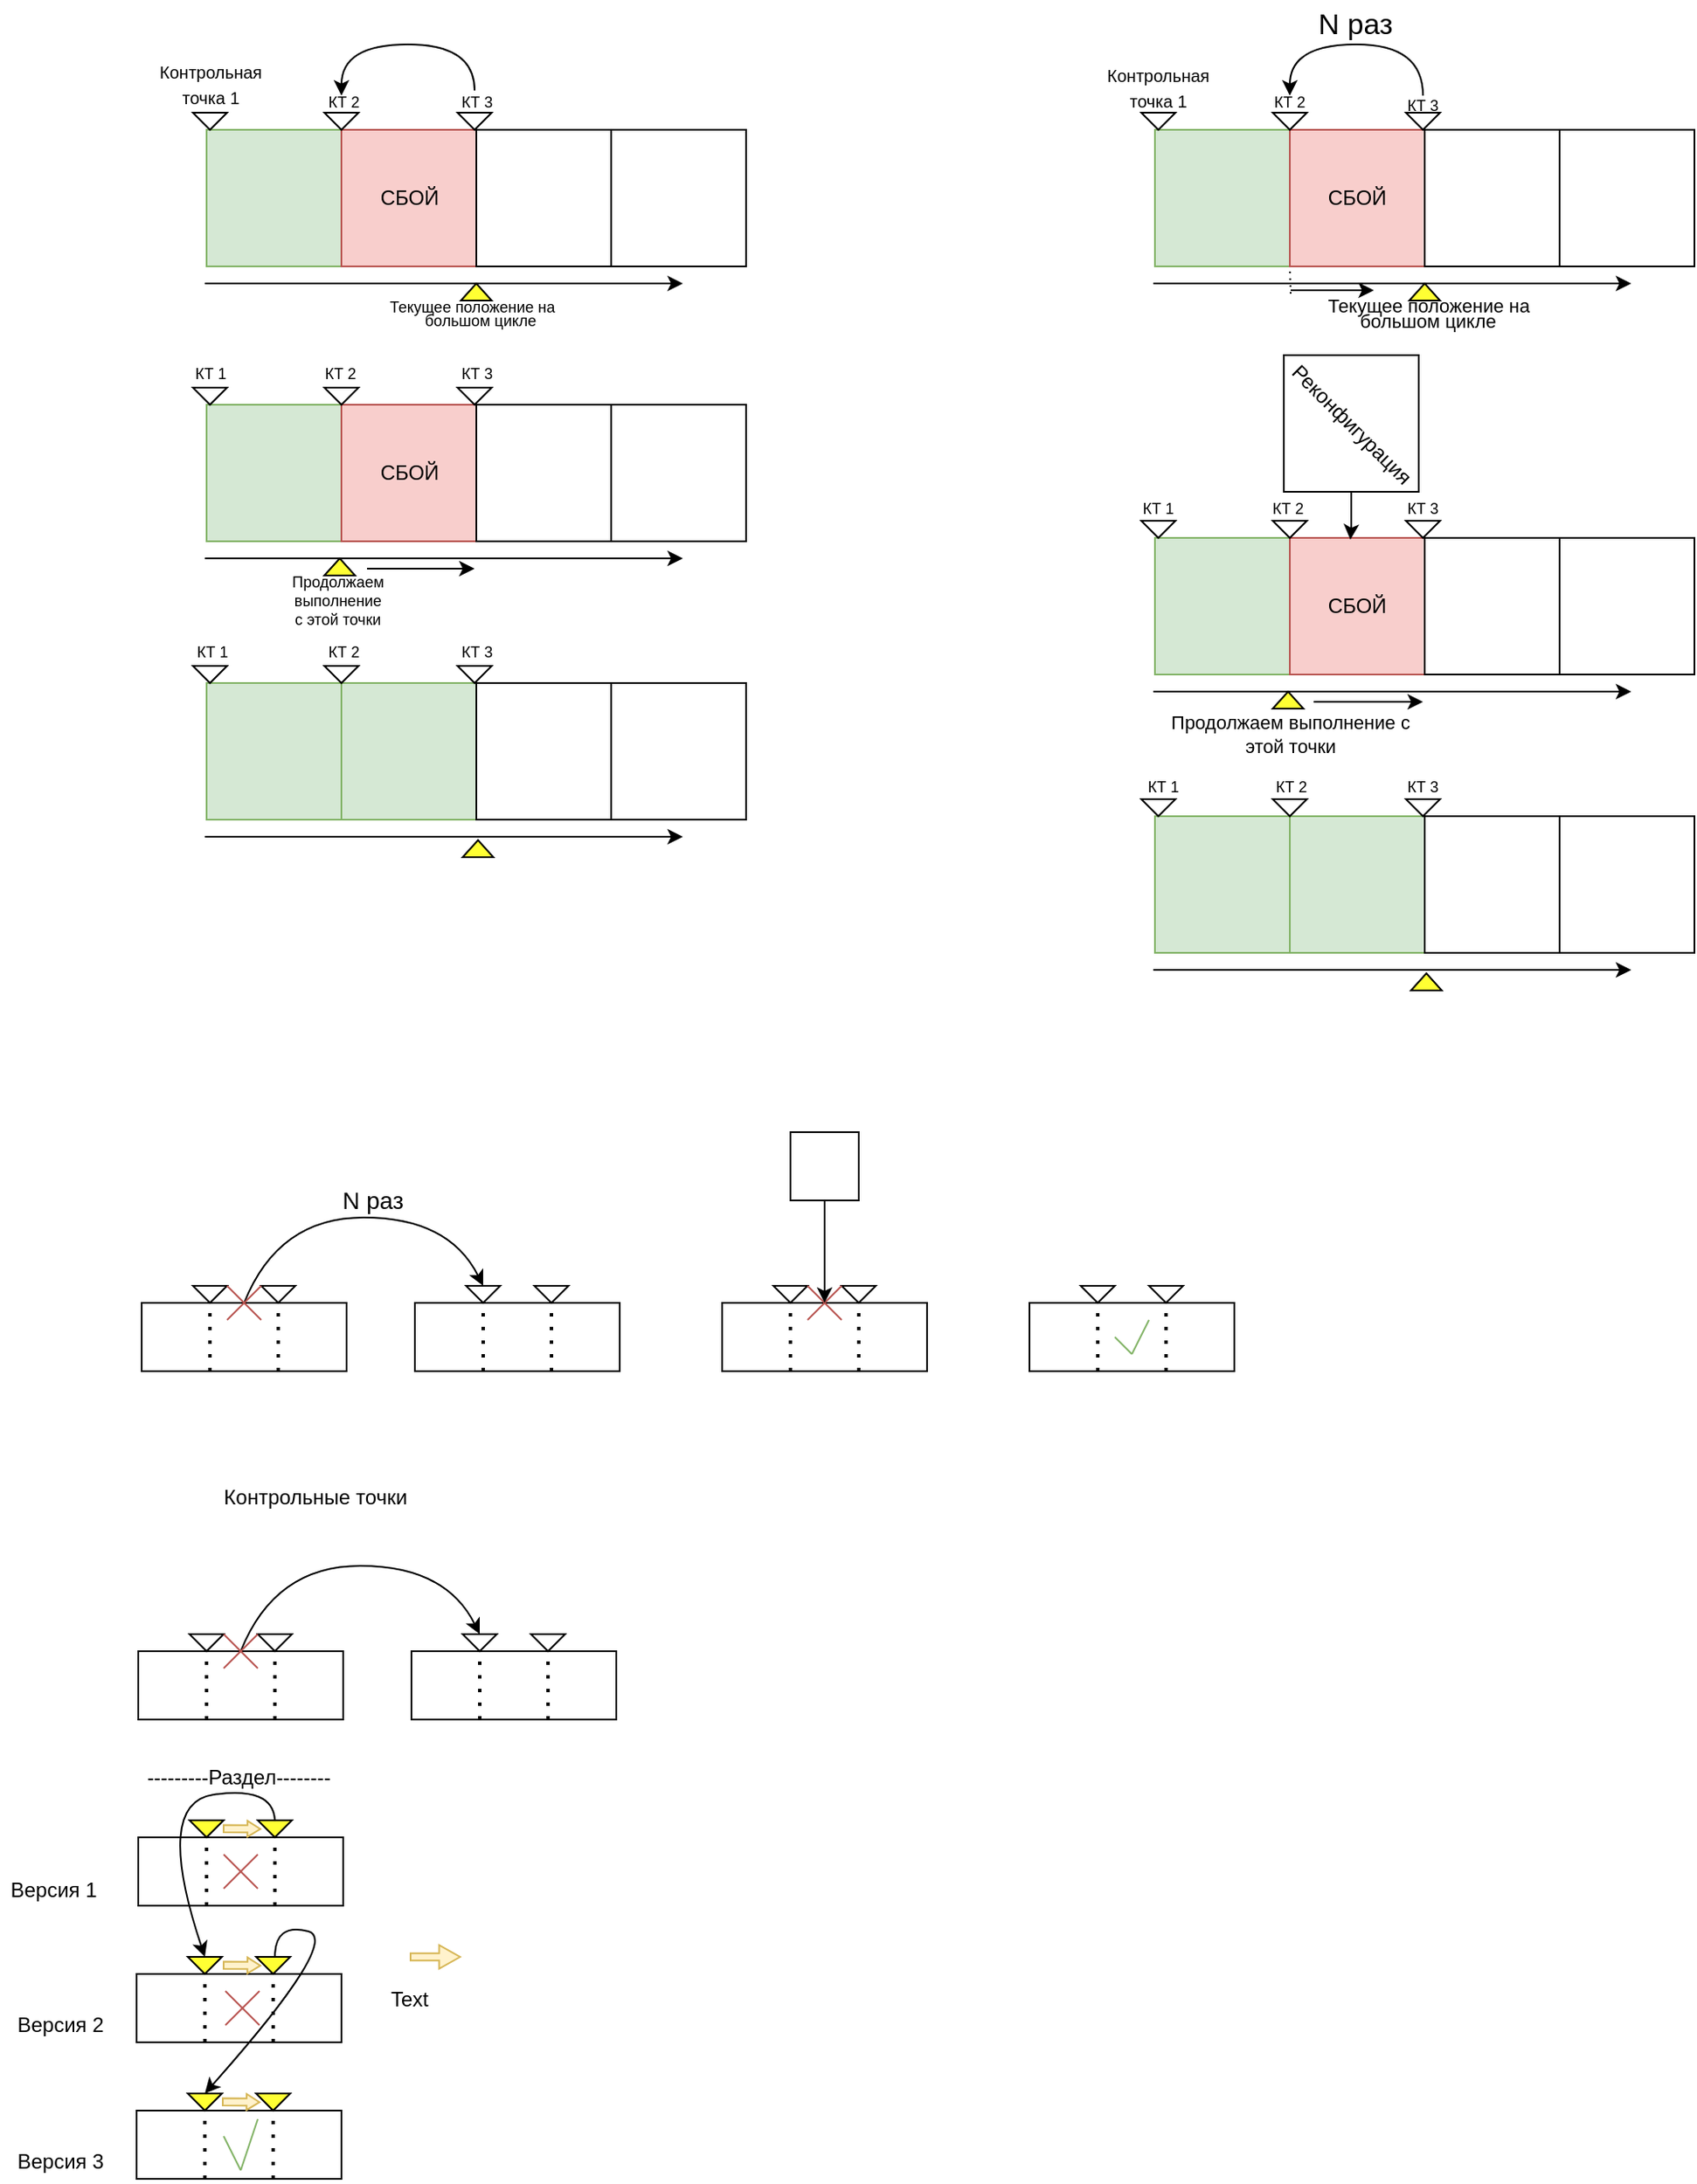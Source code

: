 <mxfile version="17.5.0" type="github">
  <diagram id="kUv60MwD6dkCK4IGCB6y" name="Page-1">
    <mxGraphModel dx="1586" dy="1107" grid="0" gridSize="10" guides="1" tooltips="1" connect="1" arrows="1" fold="1" page="0" pageScale="1" pageWidth="827" pageHeight="1169" background="none" math="0" shadow="0">
      <root>
        <mxCell id="0" />
        <mxCell id="1" parent="0" />
        <mxCell id="kLGDMWvkMEwNaBpiAJVr-1" value="" style="rounded=0;whiteSpace=wrap;html=1;" parent="1" vertex="1">
          <mxGeometry x="41" y="811" width="120" height="40" as="geometry" />
        </mxCell>
        <mxCell id="kLGDMWvkMEwNaBpiAJVr-2" value="" style="endArrow=none;dashed=1;html=1;dashPattern=1 3;strokeWidth=2;rounded=0;entryX=0.333;entryY=0;entryDx=0;entryDy=0;entryPerimeter=0;" parent="1" target="kLGDMWvkMEwNaBpiAJVr-1" edge="1">
          <mxGeometry width="50" height="50" relative="1" as="geometry">
            <mxPoint x="81" y="851" as="sourcePoint" />
            <mxPoint x="131" y="801" as="targetPoint" />
          </mxGeometry>
        </mxCell>
        <mxCell id="kLGDMWvkMEwNaBpiAJVr-3" value="" style="endArrow=none;dashed=1;html=1;dashPattern=1 3;strokeWidth=2;rounded=0;" parent="1" edge="1">
          <mxGeometry width="50" height="50" relative="1" as="geometry">
            <mxPoint x="121" y="851" as="sourcePoint" />
            <mxPoint x="121" y="811" as="targetPoint" />
          </mxGeometry>
        </mxCell>
        <mxCell id="kLGDMWvkMEwNaBpiAJVr-4" value="" style="triangle;whiteSpace=wrap;html=1;direction=south;" parent="1" vertex="1">
          <mxGeometry x="71" y="801" width="20" height="10" as="geometry" />
        </mxCell>
        <mxCell id="kLGDMWvkMEwNaBpiAJVr-5" value="" style="triangle;whiteSpace=wrap;html=1;direction=south;" parent="1" vertex="1">
          <mxGeometry x="111" y="801" width="20" height="10" as="geometry" />
        </mxCell>
        <mxCell id="kLGDMWvkMEwNaBpiAJVr-6" value="" style="rounded=0;whiteSpace=wrap;html=1;" parent="1" vertex="1">
          <mxGeometry x="201" y="811" width="120" height="40" as="geometry" />
        </mxCell>
        <mxCell id="kLGDMWvkMEwNaBpiAJVr-7" value="" style="endArrow=none;dashed=1;html=1;dashPattern=1 3;strokeWidth=2;rounded=0;entryX=0.333;entryY=0;entryDx=0;entryDy=0;entryPerimeter=0;" parent="1" edge="1">
          <mxGeometry width="50" height="50" relative="1" as="geometry">
            <mxPoint x="241.04" y="851" as="sourcePoint" />
            <mxPoint x="241.0" y="811" as="targetPoint" />
          </mxGeometry>
        </mxCell>
        <mxCell id="kLGDMWvkMEwNaBpiAJVr-8" value="" style="endArrow=none;dashed=1;html=1;dashPattern=1 3;strokeWidth=2;rounded=0;entryX=0.333;entryY=0;entryDx=0;entryDy=0;entryPerimeter=0;" parent="1" edge="1">
          <mxGeometry width="50" height="50" relative="1" as="geometry">
            <mxPoint x="281.04" y="851" as="sourcePoint" />
            <mxPoint x="281" y="811" as="targetPoint" />
          </mxGeometry>
        </mxCell>
        <mxCell id="kLGDMWvkMEwNaBpiAJVr-9" value="" style="triangle;whiteSpace=wrap;html=1;direction=south;" parent="1" vertex="1">
          <mxGeometry x="231" y="801" width="20" height="10" as="geometry" />
        </mxCell>
        <mxCell id="kLGDMWvkMEwNaBpiAJVr-10" value="" style="triangle;whiteSpace=wrap;html=1;direction=south;" parent="1" vertex="1">
          <mxGeometry x="271" y="801" width="20" height="10" as="geometry" />
        </mxCell>
        <mxCell id="kLGDMWvkMEwNaBpiAJVr-11" value="" style="curved=1;endArrow=classic;html=1;rounded=0;entryX=0;entryY=0.5;entryDx=0;entryDy=0;" parent="1" target="kLGDMWvkMEwNaBpiAJVr-9" edge="1">
          <mxGeometry width="50" height="50" relative="1" as="geometry">
            <mxPoint x="101" y="811" as="sourcePoint" />
            <mxPoint x="201" y="801" as="targetPoint" />
            <Array as="points">
              <mxPoint x="121" y="761" />
              <mxPoint x="221" y="761" />
            </Array>
          </mxGeometry>
        </mxCell>
        <mxCell id="kLGDMWvkMEwNaBpiAJVr-12" value="" style="endArrow=none;html=1;rounded=0;fillColor=#f8cecc;strokeColor=#b85450;" parent="1" edge="1">
          <mxGeometry width="50" height="50" relative="1" as="geometry">
            <mxPoint x="91" y="801" as="sourcePoint" />
            <mxPoint x="111" y="821" as="targetPoint" />
            <Array as="points">
              <mxPoint x="101" y="811" />
            </Array>
          </mxGeometry>
        </mxCell>
        <mxCell id="kLGDMWvkMEwNaBpiAJVr-13" value="" style="endArrow=none;html=1;rounded=0;fillColor=#f8cecc;strokeColor=#b85450;" parent="1" edge="1">
          <mxGeometry width="50" height="50" relative="1" as="geometry">
            <mxPoint x="91" y="821" as="sourcePoint" />
            <mxPoint x="111" y="801" as="targetPoint" />
          </mxGeometry>
        </mxCell>
        <mxCell id="kLGDMWvkMEwNaBpiAJVr-14" value="Контрольные точки&amp;nbsp;" style="text;html=1;align=center;verticalAlign=middle;resizable=0;points=[];autosize=1;strokeColor=none;fillColor=none;" parent="1" vertex="1">
          <mxGeometry x="81" y="711" width="130" height="20" as="geometry" />
        </mxCell>
        <mxCell id="NlPgxAXw65l1pPovX71C-1" value="" style="rounded=0;whiteSpace=wrap;html=1;" parent="1" vertex="1">
          <mxGeometry x="43" y="607" width="120" height="40" as="geometry" />
        </mxCell>
        <mxCell id="NlPgxAXw65l1pPovX71C-2" value="" style="endArrow=none;dashed=1;html=1;dashPattern=1 3;strokeWidth=2;rounded=0;entryX=0.333;entryY=0;entryDx=0;entryDy=0;entryPerimeter=0;" parent="1" target="NlPgxAXw65l1pPovX71C-1" edge="1">
          <mxGeometry width="50" height="50" relative="1" as="geometry">
            <mxPoint x="83" y="647" as="sourcePoint" />
            <mxPoint x="133" y="597" as="targetPoint" />
          </mxGeometry>
        </mxCell>
        <mxCell id="NlPgxAXw65l1pPovX71C-3" value="" style="endArrow=none;dashed=1;html=1;dashPattern=1 3;strokeWidth=2;rounded=0;" parent="1" edge="1">
          <mxGeometry width="50" height="50" relative="1" as="geometry">
            <mxPoint x="123" y="647" as="sourcePoint" />
            <mxPoint x="123" y="607" as="targetPoint" />
          </mxGeometry>
        </mxCell>
        <mxCell id="NlPgxAXw65l1pPovX71C-4" value="" style="triangle;whiteSpace=wrap;html=1;direction=south;" parent="1" vertex="1">
          <mxGeometry x="73" y="597" width="20" height="10" as="geometry" />
        </mxCell>
        <mxCell id="NlPgxAXw65l1pPovX71C-5" value="" style="triangle;whiteSpace=wrap;html=1;direction=south;" parent="1" vertex="1">
          <mxGeometry x="113" y="597" width="20" height="10" as="geometry" />
        </mxCell>
        <mxCell id="NlPgxAXw65l1pPovX71C-6" value="" style="rounded=0;whiteSpace=wrap;html=1;" parent="1" vertex="1">
          <mxGeometry x="203" y="607" width="120" height="40" as="geometry" />
        </mxCell>
        <mxCell id="NlPgxAXw65l1pPovX71C-7" value="" style="endArrow=none;dashed=1;html=1;dashPattern=1 3;strokeWidth=2;rounded=0;entryX=0.333;entryY=0;entryDx=0;entryDy=0;entryPerimeter=0;" parent="1" edge="1">
          <mxGeometry width="50" height="50" relative="1" as="geometry">
            <mxPoint x="243.04" y="647" as="sourcePoint" />
            <mxPoint x="243" y="607" as="targetPoint" />
          </mxGeometry>
        </mxCell>
        <mxCell id="NlPgxAXw65l1pPovX71C-8" value="" style="endArrow=none;dashed=1;html=1;dashPattern=1 3;strokeWidth=2;rounded=0;entryX=0.333;entryY=0;entryDx=0;entryDy=0;entryPerimeter=0;" parent="1" edge="1">
          <mxGeometry width="50" height="50" relative="1" as="geometry">
            <mxPoint x="283.04" y="647" as="sourcePoint" />
            <mxPoint x="283" y="607" as="targetPoint" />
          </mxGeometry>
        </mxCell>
        <mxCell id="NlPgxAXw65l1pPovX71C-9" value="" style="triangle;whiteSpace=wrap;html=1;direction=south;" parent="1" vertex="1">
          <mxGeometry x="233" y="597" width="20" height="10" as="geometry" />
        </mxCell>
        <mxCell id="NlPgxAXw65l1pPovX71C-10" value="" style="triangle;whiteSpace=wrap;html=1;direction=south;" parent="1" vertex="1">
          <mxGeometry x="273" y="597" width="20" height="10" as="geometry" />
        </mxCell>
        <mxCell id="NlPgxAXw65l1pPovX71C-11" value="" style="curved=1;endArrow=classic;html=1;rounded=0;entryX=0;entryY=0.5;entryDx=0;entryDy=0;" parent="1" target="NlPgxAXw65l1pPovX71C-9" edge="1">
          <mxGeometry width="50" height="50" relative="1" as="geometry">
            <mxPoint x="103" y="607" as="sourcePoint" />
            <mxPoint x="203" y="597" as="targetPoint" />
            <Array as="points">
              <mxPoint x="123" y="557" />
              <mxPoint x="223" y="557" />
            </Array>
          </mxGeometry>
        </mxCell>
        <mxCell id="NlPgxAXw65l1pPovX71C-12" value="" style="endArrow=none;html=1;rounded=0;fillColor=#f8cecc;strokeColor=#b85450;" parent="1" edge="1">
          <mxGeometry width="50" height="50" relative="1" as="geometry">
            <mxPoint x="93" y="597" as="sourcePoint" />
            <mxPoint x="113" y="617" as="targetPoint" />
            <Array as="points">
              <mxPoint x="103" y="607" />
            </Array>
          </mxGeometry>
        </mxCell>
        <mxCell id="NlPgxAXw65l1pPovX71C-13" value="" style="endArrow=none;html=1;rounded=0;fillColor=#f8cecc;strokeColor=#b85450;" parent="1" edge="1">
          <mxGeometry width="50" height="50" relative="1" as="geometry">
            <mxPoint x="93" y="617" as="sourcePoint" />
            <mxPoint x="113" y="597" as="targetPoint" />
          </mxGeometry>
        </mxCell>
        <mxCell id="NlPgxAXw65l1pPovX71C-15" value="N раз" style="text;html=1;align=center;verticalAlign=middle;resizable=0;points=[];autosize=1;strokeColor=none;fillColor=none;fontSize=14;" parent="1" vertex="1">
          <mxGeometry x="153" y="537" width="50" height="20" as="geometry" />
        </mxCell>
        <mxCell id="NlPgxAXw65l1pPovX71C-16" value="" style="rounded=0;whiteSpace=wrap;html=1;" parent="1" vertex="1">
          <mxGeometry x="383" y="607" width="120" height="40" as="geometry" />
        </mxCell>
        <mxCell id="NlPgxAXw65l1pPovX71C-17" value="" style="endArrow=none;dashed=1;html=1;dashPattern=1 3;strokeWidth=2;rounded=0;entryX=0.333;entryY=0;entryDx=0;entryDy=0;entryPerimeter=0;" parent="1" target="NlPgxAXw65l1pPovX71C-16" edge="1">
          <mxGeometry width="50" height="50" relative="1" as="geometry">
            <mxPoint x="423" y="647" as="sourcePoint" />
            <mxPoint x="473" y="597" as="targetPoint" />
          </mxGeometry>
        </mxCell>
        <mxCell id="NlPgxAXw65l1pPovX71C-18" value="" style="endArrow=none;dashed=1;html=1;dashPattern=1 3;strokeWidth=2;rounded=0;" parent="1" edge="1">
          <mxGeometry width="50" height="50" relative="1" as="geometry">
            <mxPoint x="463" y="647" as="sourcePoint" />
            <mxPoint x="463" y="607" as="targetPoint" />
          </mxGeometry>
        </mxCell>
        <mxCell id="NlPgxAXw65l1pPovX71C-19" value="" style="triangle;whiteSpace=wrap;html=1;direction=south;" parent="1" vertex="1">
          <mxGeometry x="413" y="597" width="20" height="10" as="geometry" />
        </mxCell>
        <mxCell id="NlPgxAXw65l1pPovX71C-20" value="" style="triangle;whiteSpace=wrap;html=1;direction=south;" parent="1" vertex="1">
          <mxGeometry x="453" y="597" width="20" height="10" as="geometry" />
        </mxCell>
        <mxCell id="NlPgxAXw65l1pPovX71C-21" value="" style="rounded=0;whiteSpace=wrap;html=1;" parent="1" vertex="1">
          <mxGeometry x="563" y="607" width="120" height="40" as="geometry" />
        </mxCell>
        <mxCell id="NlPgxAXw65l1pPovX71C-22" value="" style="endArrow=none;dashed=1;html=1;dashPattern=1 3;strokeWidth=2;rounded=0;entryX=0.333;entryY=0;entryDx=0;entryDy=0;entryPerimeter=0;" parent="1" edge="1">
          <mxGeometry width="50" height="50" relative="1" as="geometry">
            <mxPoint x="603.04" y="647" as="sourcePoint" />
            <mxPoint x="603" y="607" as="targetPoint" />
          </mxGeometry>
        </mxCell>
        <mxCell id="NlPgxAXw65l1pPovX71C-23" value="" style="endArrow=none;dashed=1;html=1;dashPattern=1 3;strokeWidth=2;rounded=0;entryX=0.333;entryY=0;entryDx=0;entryDy=0;entryPerimeter=0;" parent="1" edge="1">
          <mxGeometry width="50" height="50" relative="1" as="geometry">
            <mxPoint x="643.04" y="647" as="sourcePoint" />
            <mxPoint x="643" y="607" as="targetPoint" />
          </mxGeometry>
        </mxCell>
        <mxCell id="NlPgxAXw65l1pPovX71C-24" value="" style="triangle;whiteSpace=wrap;html=1;direction=south;" parent="1" vertex="1">
          <mxGeometry x="593" y="597" width="20" height="10" as="geometry" />
        </mxCell>
        <mxCell id="NlPgxAXw65l1pPovX71C-25" value="" style="triangle;whiteSpace=wrap;html=1;direction=south;" parent="1" vertex="1">
          <mxGeometry x="633" y="597" width="20" height="10" as="geometry" />
        </mxCell>
        <mxCell id="NlPgxAXw65l1pPovX71C-27" value="" style="endArrow=none;html=1;rounded=0;fillColor=#f8cecc;strokeColor=#b85450;" parent="1" edge="1">
          <mxGeometry width="50" height="50" relative="1" as="geometry">
            <mxPoint x="433" y="597" as="sourcePoint" />
            <mxPoint x="453" y="617" as="targetPoint" />
            <Array as="points">
              <mxPoint x="443" y="607" />
            </Array>
          </mxGeometry>
        </mxCell>
        <mxCell id="NlPgxAXw65l1pPovX71C-28" value="" style="endArrow=none;html=1;rounded=0;fillColor=#f8cecc;strokeColor=#b85450;" parent="1" edge="1">
          <mxGeometry width="50" height="50" relative="1" as="geometry">
            <mxPoint x="433" y="617" as="sourcePoint" />
            <mxPoint x="453" y="597" as="targetPoint" />
          </mxGeometry>
        </mxCell>
        <mxCell id="NlPgxAXw65l1pPovX71C-30" value="" style="whiteSpace=wrap;html=1;aspect=fixed;fontSize=14;fillColor=none;" parent="1" vertex="1">
          <mxGeometry x="423" y="507" width="40" height="40" as="geometry" />
        </mxCell>
        <mxCell id="NlPgxAXw65l1pPovX71C-31" value="" style="endArrow=classic;html=1;rounded=0;fontSize=14;exitX=0.5;exitY=1;exitDx=0;exitDy=0;" parent="1" source="NlPgxAXw65l1pPovX71C-30" edge="1">
          <mxGeometry width="50" height="50" relative="1" as="geometry">
            <mxPoint x="443" y="777" as="sourcePoint" />
            <mxPoint x="443" y="607" as="targetPoint" />
          </mxGeometry>
        </mxCell>
        <mxCell id="NlPgxAXw65l1pPovX71C-32" value="" style="endArrow=none;html=1;rounded=0;fontSize=14;fillColor=#d5e8d4;strokeColor=#82b366;" parent="1" edge="1">
          <mxGeometry width="50" height="50" relative="1" as="geometry">
            <mxPoint x="613" y="627" as="sourcePoint" />
            <mxPoint x="623" y="637" as="targetPoint" />
          </mxGeometry>
        </mxCell>
        <mxCell id="NlPgxAXw65l1pPovX71C-33" value="" style="endArrow=none;html=1;rounded=0;fontSize=14;fillColor=#d5e8d4;strokeColor=#82b366;" parent="1" edge="1">
          <mxGeometry width="50" height="50" relative="1" as="geometry">
            <mxPoint x="623" y="637.0" as="sourcePoint" />
            <mxPoint x="633" y="617" as="targetPoint" />
          </mxGeometry>
        </mxCell>
        <mxCell id="4syit33xoirIwZVw5A3h-1" value="" style="rounded=0;whiteSpace=wrap;html=1;fillColor=#d5e8d4;strokeColor=#82b366;" parent="1" vertex="1">
          <mxGeometry x="81" y="-80" width="79" height="80" as="geometry" />
        </mxCell>
        <mxCell id="4syit33xoirIwZVw5A3h-4" value="" style="rounded=0;whiteSpace=wrap;html=1;fillColor=#f8cecc;strokeColor=#b85450;" parent="1" vertex="1">
          <mxGeometry x="160" y="-80" width="79" height="80" as="geometry" />
        </mxCell>
        <mxCell id="4syit33xoirIwZVw5A3h-5" value="" style="rounded=0;whiteSpace=wrap;html=1;" parent="1" vertex="1">
          <mxGeometry x="239" y="-80" width="79" height="80" as="geometry" />
        </mxCell>
        <mxCell id="4syit33xoirIwZVw5A3h-9" value="" style="triangle;whiteSpace=wrap;html=1;direction=south;" parent="1" vertex="1">
          <mxGeometry x="150" y="-90" width="20" height="10" as="geometry" />
        </mxCell>
        <mxCell id="4syit33xoirIwZVw5A3h-10" value="" style="triangle;whiteSpace=wrap;html=1;direction=south;" parent="1" vertex="1">
          <mxGeometry x="228" y="-90" width="20" height="10" as="geometry" />
        </mxCell>
        <mxCell id="4syit33xoirIwZVw5A3h-11" value="" style="triangle;whiteSpace=wrap;html=1;direction=south;" parent="1" vertex="1">
          <mxGeometry x="73" y="-90" width="20" height="10" as="geometry" />
        </mxCell>
        <mxCell id="4syit33xoirIwZVw5A3h-12" value="&lt;font style=&quot;font-size: 10px&quot;&gt;Контрольная точка 1&lt;/font&gt;" style="text;html=1;strokeColor=none;fillColor=none;align=center;verticalAlign=middle;whiteSpace=wrap;rounded=0;" parent="1" vertex="1">
          <mxGeometry x="54.5" y="-112" width="57" height="10" as="geometry" />
        </mxCell>
        <mxCell id="4syit33xoirIwZVw5A3h-13" value="&lt;font style=&quot;font-size: 9px&quot;&gt;КТ 2&lt;/font&gt;" style="text;html=1;strokeColor=none;fillColor=none;align=center;verticalAlign=middle;whiteSpace=wrap;rounded=0;" parent="1" vertex="1">
          <mxGeometry x="133" y="-102" width="57" height="10" as="geometry" />
        </mxCell>
        <mxCell id="4syit33xoirIwZVw5A3h-14" value="&lt;font&gt;&lt;font style=&quot;font-size: 9px&quot;&gt;КТ 3&lt;/font&gt;&lt;br&gt;&lt;/font&gt;" style="text;html=1;strokeColor=none;fillColor=none;align=center;verticalAlign=middle;whiteSpace=wrap;rounded=0;" parent="1" vertex="1">
          <mxGeometry x="210.5" y="-102" width="57" height="10" as="geometry" />
        </mxCell>
        <mxCell id="4syit33xoirIwZVw5A3h-15" value="&lt;font style=&quot;font-size: 12px&quot;&gt;СБОЙ&lt;/font&gt;" style="text;html=1;strokeColor=none;fillColor=none;align=center;verticalAlign=middle;whiteSpace=wrap;rounded=0;fontSize=5;" parent="1" vertex="1">
          <mxGeometry x="169.5" y="-55" width="60" height="30" as="geometry" />
        </mxCell>
        <mxCell id="4syit33xoirIwZVw5A3h-16" value="" style="endArrow=classic;html=1;rounded=0;fontSize=12;" parent="1" edge="1">
          <mxGeometry width="50" height="50" relative="1" as="geometry">
            <mxPoint x="80" y="10" as="sourcePoint" />
            <mxPoint x="360" y="10" as="targetPoint" />
          </mxGeometry>
        </mxCell>
        <mxCell id="4syit33xoirIwZVw5A3h-18" value="" style="triangle;whiteSpace=wrap;html=1;fontSize=12;fillColor=#FFFF33;gradientColor=none;direction=north;" parent="1" vertex="1">
          <mxGeometry x="230" y="10" width="18" height="10" as="geometry" />
        </mxCell>
        <mxCell id="4syit33xoirIwZVw5A3h-19" value="" style="curved=1;endArrow=classic;html=1;rounded=0;fontSize=12;" parent="1" edge="1">
          <mxGeometry width="50" height="50" relative="1" as="geometry">
            <mxPoint x="238" y="-103" as="sourcePoint" />
            <mxPoint x="160" y="-100" as="targetPoint" />
            <Array as="points">
              <mxPoint x="238" y="-130" />
              <mxPoint x="160" y="-130" />
            </Array>
          </mxGeometry>
        </mxCell>
        <mxCell id="4syit33xoirIwZVw5A3h-20" value="&lt;font style=&quot;line-height: 0 ; font-size: 9px&quot;&gt;Текущее положение на&amp;nbsp;&lt;/font&gt;" style="text;html=1;strokeColor=none;fillColor=none;align=center;verticalAlign=middle;whiteSpace=wrap;rounded=0;fontSize=12;perimeterSpacing=0;" parent="1" vertex="1">
          <mxGeometry x="176" y="14" width="124" height="18" as="geometry" />
        </mxCell>
        <mxCell id="4syit33xoirIwZVw5A3h-21" value="" style="rounded=0;whiteSpace=wrap;html=1;fillColor=#d5e8d4;strokeColor=#82b366;" parent="1" vertex="1">
          <mxGeometry x="81" y="81" width="79" height="80" as="geometry" />
        </mxCell>
        <mxCell id="4syit33xoirIwZVw5A3h-22" value="" style="rounded=0;whiteSpace=wrap;html=1;fillColor=#f8cecc;strokeColor=#b85450;" parent="1" vertex="1">
          <mxGeometry x="160" y="81" width="79" height="80" as="geometry" />
        </mxCell>
        <mxCell id="4syit33xoirIwZVw5A3h-23" value="" style="rounded=0;whiteSpace=wrap;html=1;" parent="1" vertex="1">
          <mxGeometry x="239" y="81" width="79" height="80" as="geometry" />
        </mxCell>
        <mxCell id="4syit33xoirIwZVw5A3h-24" value="" style="triangle;whiteSpace=wrap;html=1;direction=south;" parent="1" vertex="1">
          <mxGeometry x="150" y="71" width="20" height="10" as="geometry" />
        </mxCell>
        <mxCell id="4syit33xoirIwZVw5A3h-25" value="" style="triangle;whiteSpace=wrap;html=1;direction=south;" parent="1" vertex="1">
          <mxGeometry x="228" y="71" width="20" height="10" as="geometry" />
        </mxCell>
        <mxCell id="4syit33xoirIwZVw5A3h-26" value="" style="triangle;whiteSpace=wrap;html=1;direction=south;" parent="1" vertex="1">
          <mxGeometry x="73" y="71" width="20" height="10" as="geometry" />
        </mxCell>
        <mxCell id="4syit33xoirIwZVw5A3h-27" value="&lt;font style=&quot;font-size: 9px&quot;&gt;КТ 1&lt;/font&gt;" style="text;html=1;strokeColor=none;fillColor=none;align=center;verticalAlign=middle;whiteSpace=wrap;rounded=0;" parent="1" vertex="1">
          <mxGeometry x="54.5" y="57" width="57" height="10" as="geometry" />
        </mxCell>
        <mxCell id="4syit33xoirIwZVw5A3h-30" value="&lt;font style=&quot;font-size: 12px&quot;&gt;СБОЙ&lt;/font&gt;" style="text;html=1;strokeColor=none;fillColor=none;align=center;verticalAlign=middle;whiteSpace=wrap;rounded=0;fontSize=5;" parent="1" vertex="1">
          <mxGeometry x="169.5" y="106" width="60" height="30" as="geometry" />
        </mxCell>
        <mxCell id="4syit33xoirIwZVw5A3h-31" value="" style="endArrow=classic;html=1;rounded=0;fontSize=12;" parent="1" edge="1">
          <mxGeometry width="50" height="50" relative="1" as="geometry">
            <mxPoint x="80" y="171" as="sourcePoint" />
            <mxPoint x="360" y="171" as="targetPoint" />
          </mxGeometry>
        </mxCell>
        <mxCell id="4syit33xoirIwZVw5A3h-32" value="" style="triangle;whiteSpace=wrap;html=1;fontSize=12;fillColor=#FFFF33;gradientColor=none;direction=north;" parent="1" vertex="1">
          <mxGeometry x="150" y="171" width="18" height="10" as="geometry" />
        </mxCell>
        <mxCell id="4syit33xoirIwZVw5A3h-35" value="&lt;font style=&quot;font-size: 9px&quot;&gt;Продолжаем выполнение с этой точки&lt;/font&gt;" style="text;html=1;strokeColor=none;fillColor=none;align=center;verticalAlign=middle;whiteSpace=wrap;rounded=0;fontSize=6;" parent="1" vertex="1">
          <mxGeometry x="128" y="181" width="60" height="30" as="geometry" />
        </mxCell>
        <mxCell id="4syit33xoirIwZVw5A3h-36" value="" style="rounded=0;whiteSpace=wrap;html=1;fillColor=#d5e8d4;strokeColor=#82b366;" parent="1" vertex="1">
          <mxGeometry x="81" y="244" width="79" height="80" as="geometry" />
        </mxCell>
        <mxCell id="4syit33xoirIwZVw5A3h-37" value="" style="rounded=0;whiteSpace=wrap;html=1;fillColor=#d5e8d4;strokeColor=#82b366;" parent="1" vertex="1">
          <mxGeometry x="160" y="244" width="79" height="80" as="geometry" />
        </mxCell>
        <mxCell id="4syit33xoirIwZVw5A3h-38" value="" style="rounded=0;whiteSpace=wrap;html=1;" parent="1" vertex="1">
          <mxGeometry x="239" y="244" width="79" height="80" as="geometry" />
        </mxCell>
        <mxCell id="4syit33xoirIwZVw5A3h-39" value="" style="triangle;whiteSpace=wrap;html=1;direction=south;" parent="1" vertex="1">
          <mxGeometry x="150" y="234" width="20" height="10" as="geometry" />
        </mxCell>
        <mxCell id="4syit33xoirIwZVw5A3h-40" value="" style="triangle;whiteSpace=wrap;html=1;direction=south;" parent="1" vertex="1">
          <mxGeometry x="228" y="234" width="20" height="10" as="geometry" />
        </mxCell>
        <mxCell id="4syit33xoirIwZVw5A3h-41" value="" style="triangle;whiteSpace=wrap;html=1;direction=south;" parent="1" vertex="1">
          <mxGeometry x="73" y="234" width="20" height="10" as="geometry" />
        </mxCell>
        <mxCell id="4syit33xoirIwZVw5A3h-46" value="" style="endArrow=classic;html=1;rounded=0;fontSize=12;" parent="1" edge="1">
          <mxGeometry width="50" height="50" relative="1" as="geometry">
            <mxPoint x="80" y="334.0" as="sourcePoint" />
            <mxPoint x="360" y="334.0" as="targetPoint" />
          </mxGeometry>
        </mxCell>
        <mxCell id="4syit33xoirIwZVw5A3h-47" value="" style="triangle;whiteSpace=wrap;html=1;fontSize=12;fillColor=#FFFF33;gradientColor=none;direction=north;" parent="1" vertex="1">
          <mxGeometry x="231" y="336" width="18" height="10" as="geometry" />
        </mxCell>
        <mxCell id="4syit33xoirIwZVw5A3h-49" value="" style="endArrow=classic;html=1;rounded=0;fontSize=6;" parent="1" edge="1">
          <mxGeometry width="50" height="50" relative="1" as="geometry">
            <mxPoint x="175" y="177" as="sourcePoint" />
            <mxPoint x="238" y="177" as="targetPoint" />
          </mxGeometry>
        </mxCell>
        <mxCell id="4syit33xoirIwZVw5A3h-50" value="" style="rounded=0;whiteSpace=wrap;html=1;" parent="1" vertex="1">
          <mxGeometry x="318" y="-80" width="79" height="80" as="geometry" />
        </mxCell>
        <mxCell id="4syit33xoirIwZVw5A3h-51" value="" style="rounded=0;whiteSpace=wrap;html=1;" parent="1" vertex="1">
          <mxGeometry x="318" y="81" width="79" height="80" as="geometry" />
        </mxCell>
        <mxCell id="4syit33xoirIwZVw5A3h-52" value="" style="rounded=0;whiteSpace=wrap;html=1;" parent="1" vertex="1">
          <mxGeometry x="318" y="244" width="79" height="80" as="geometry" />
        </mxCell>
        <mxCell id="cr0zZFaSnQ3c5hLYTwQ3-2" value="" style="rounded=0;whiteSpace=wrap;html=1;fillColor=#d5e8d4;strokeColor=#82b366;" parent="1" vertex="1">
          <mxGeometry x="636.5" y="-80" width="79" height="80" as="geometry" />
        </mxCell>
        <mxCell id="cr0zZFaSnQ3c5hLYTwQ3-3" value="" style="rounded=0;whiteSpace=wrap;html=1;fillColor=#f8cecc;strokeColor=#b85450;" parent="1" vertex="1">
          <mxGeometry x="715.5" y="-80" width="79" height="80" as="geometry" />
        </mxCell>
        <mxCell id="cr0zZFaSnQ3c5hLYTwQ3-4" value="" style="rounded=0;whiteSpace=wrap;html=1;" parent="1" vertex="1">
          <mxGeometry x="794.5" y="-80" width="79" height="80" as="geometry" />
        </mxCell>
        <mxCell id="cr0zZFaSnQ3c5hLYTwQ3-5" value="" style="triangle;whiteSpace=wrap;html=1;direction=south;" parent="1" vertex="1">
          <mxGeometry x="705.5" y="-90" width="20" height="10" as="geometry" />
        </mxCell>
        <mxCell id="cr0zZFaSnQ3c5hLYTwQ3-6" value="" style="triangle;whiteSpace=wrap;html=1;direction=south;" parent="1" vertex="1">
          <mxGeometry x="783.5" y="-90" width="20" height="10" as="geometry" />
        </mxCell>
        <mxCell id="cr0zZFaSnQ3c5hLYTwQ3-7" value="" style="triangle;whiteSpace=wrap;html=1;direction=south;" parent="1" vertex="1">
          <mxGeometry x="628.5" y="-90" width="20" height="10" as="geometry" />
        </mxCell>
        <mxCell id="cr0zZFaSnQ3c5hLYTwQ3-11" value="&lt;font style=&quot;font-size: 12px&quot;&gt;СБОЙ&lt;/font&gt;" style="text;html=1;strokeColor=none;fillColor=none;align=center;verticalAlign=middle;whiteSpace=wrap;rounded=0;fontSize=5;" parent="1" vertex="1">
          <mxGeometry x="725" y="-55" width="60" height="30" as="geometry" />
        </mxCell>
        <mxCell id="cr0zZFaSnQ3c5hLYTwQ3-12" value="" style="endArrow=classic;html=1;rounded=0;fontSize=12;" parent="1" edge="1">
          <mxGeometry width="50" height="50" relative="1" as="geometry">
            <mxPoint x="635.5" y="10" as="sourcePoint" />
            <mxPoint x="915.5" y="10" as="targetPoint" />
          </mxGeometry>
        </mxCell>
        <mxCell id="cr0zZFaSnQ3c5hLYTwQ3-13" value="" style="triangle;whiteSpace=wrap;html=1;fontSize=12;fillColor=#FFFF33;gradientColor=none;direction=north;" parent="1" vertex="1">
          <mxGeometry x="785.5" y="10" width="18" height="10" as="geometry" />
        </mxCell>
        <mxCell id="cr0zZFaSnQ3c5hLYTwQ3-14" value="" style="curved=1;endArrow=classic;html=1;rounded=0;fontSize=12;" parent="1" edge="1">
          <mxGeometry width="50" height="50" relative="1" as="geometry">
            <mxPoint x="793.5" y="-100" as="sourcePoint" />
            <mxPoint x="715.5" y="-100" as="targetPoint" />
            <Array as="points">
              <mxPoint x="793.5" y="-130" />
              <mxPoint x="715.5" y="-130" />
            </Array>
          </mxGeometry>
        </mxCell>
        <mxCell id="cr0zZFaSnQ3c5hLYTwQ3-16" value="" style="rounded=0;whiteSpace=wrap;html=1;fillColor=#d5e8d4;strokeColor=#82b366;" parent="1" vertex="1">
          <mxGeometry x="636.5" y="159" width="79" height="80" as="geometry" />
        </mxCell>
        <mxCell id="cr0zZFaSnQ3c5hLYTwQ3-17" value="" style="rounded=0;whiteSpace=wrap;html=1;fillColor=#f8cecc;strokeColor=#b85450;" parent="1" vertex="1">
          <mxGeometry x="715.5" y="159" width="79" height="80" as="geometry" />
        </mxCell>
        <mxCell id="cr0zZFaSnQ3c5hLYTwQ3-18" value="" style="rounded=0;whiteSpace=wrap;html=1;" parent="1" vertex="1">
          <mxGeometry x="794.5" y="159" width="79" height="80" as="geometry" />
        </mxCell>
        <mxCell id="cr0zZFaSnQ3c5hLYTwQ3-19" value="" style="triangle;whiteSpace=wrap;html=1;direction=south;" parent="1" vertex="1">
          <mxGeometry x="705.5" y="149" width="20" height="10" as="geometry" />
        </mxCell>
        <mxCell id="cr0zZFaSnQ3c5hLYTwQ3-20" value="" style="triangle;whiteSpace=wrap;html=1;direction=south;" parent="1" vertex="1">
          <mxGeometry x="783.5" y="149" width="20" height="10" as="geometry" />
        </mxCell>
        <mxCell id="cr0zZFaSnQ3c5hLYTwQ3-21" value="" style="triangle;whiteSpace=wrap;html=1;direction=south;" parent="1" vertex="1">
          <mxGeometry x="628.5" y="149" width="20" height="10" as="geometry" />
        </mxCell>
        <mxCell id="cr0zZFaSnQ3c5hLYTwQ3-25" value="&lt;font style=&quot;font-size: 12px&quot;&gt;СБОЙ&lt;/font&gt;" style="text;html=1;strokeColor=none;fillColor=none;align=center;verticalAlign=middle;whiteSpace=wrap;rounded=0;fontSize=5;" parent="1" vertex="1">
          <mxGeometry x="725" y="184" width="60" height="30" as="geometry" />
        </mxCell>
        <mxCell id="cr0zZFaSnQ3c5hLYTwQ3-26" value="" style="endArrow=classic;html=1;rounded=0;fontSize=12;" parent="1" edge="1">
          <mxGeometry width="50" height="50" relative="1" as="geometry">
            <mxPoint x="635.5" y="249" as="sourcePoint" />
            <mxPoint x="915.5" y="249" as="targetPoint" />
          </mxGeometry>
        </mxCell>
        <mxCell id="cr0zZFaSnQ3c5hLYTwQ3-27" value="" style="triangle;whiteSpace=wrap;html=1;fontSize=12;fillColor=#FFFF33;gradientColor=none;direction=north;" parent="1" vertex="1">
          <mxGeometry x="705.5" y="249" width="18" height="10" as="geometry" />
        </mxCell>
        <mxCell id="cr0zZFaSnQ3c5hLYTwQ3-29" value="" style="rounded=0;whiteSpace=wrap;html=1;fillColor=#d5e8d4;strokeColor=#82b366;" parent="1" vertex="1">
          <mxGeometry x="636.5" y="322" width="79" height="80" as="geometry" />
        </mxCell>
        <mxCell id="cr0zZFaSnQ3c5hLYTwQ3-30" value="" style="rounded=0;whiteSpace=wrap;html=1;fillColor=#d5e8d4;strokeColor=#82b366;" parent="1" vertex="1">
          <mxGeometry x="715.5" y="322" width="79" height="80" as="geometry" />
        </mxCell>
        <mxCell id="cr0zZFaSnQ3c5hLYTwQ3-31" value="" style="rounded=0;whiteSpace=wrap;html=1;" parent="1" vertex="1">
          <mxGeometry x="794.5" y="322" width="79" height="80" as="geometry" />
        </mxCell>
        <mxCell id="cr0zZFaSnQ3c5hLYTwQ3-32" value="" style="triangle;whiteSpace=wrap;html=1;direction=south;" parent="1" vertex="1">
          <mxGeometry x="705.5" y="312" width="20" height="10" as="geometry" />
        </mxCell>
        <mxCell id="cr0zZFaSnQ3c5hLYTwQ3-33" value="" style="triangle;whiteSpace=wrap;html=1;direction=south;" parent="1" vertex="1">
          <mxGeometry x="783.5" y="312" width="20" height="10" as="geometry" />
        </mxCell>
        <mxCell id="cr0zZFaSnQ3c5hLYTwQ3-34" value="" style="triangle;whiteSpace=wrap;html=1;direction=south;" parent="1" vertex="1">
          <mxGeometry x="628.5" y="312" width="20" height="10" as="geometry" />
        </mxCell>
        <mxCell id="cr0zZFaSnQ3c5hLYTwQ3-38" value="" style="endArrow=classic;html=1;rounded=0;fontSize=12;" parent="1" edge="1">
          <mxGeometry width="50" height="50" relative="1" as="geometry">
            <mxPoint x="635.5" y="412" as="sourcePoint" />
            <mxPoint x="915.5" y="412" as="targetPoint" />
          </mxGeometry>
        </mxCell>
        <mxCell id="cr0zZFaSnQ3c5hLYTwQ3-39" value="" style="triangle;whiteSpace=wrap;html=1;fontSize=12;fillColor=#FFFF33;gradientColor=none;direction=north;" parent="1" vertex="1">
          <mxGeometry x="786.5" y="414" width="18" height="10" as="geometry" />
        </mxCell>
        <mxCell id="cr0zZFaSnQ3c5hLYTwQ3-40" value="" style="endArrow=classic;html=1;rounded=0;fontSize=6;exitX=0.75;exitY=0;exitDx=0;exitDy=0;" parent="1" edge="1">
          <mxGeometry width="50" height="50" relative="1" as="geometry">
            <mxPoint x="729.5" y="255" as="sourcePoint" />
            <mxPoint x="793.5" y="255" as="targetPoint" />
          </mxGeometry>
        </mxCell>
        <mxCell id="cr0zZFaSnQ3c5hLYTwQ3-41" value="" style="rounded=0;whiteSpace=wrap;html=1;" parent="1" vertex="1">
          <mxGeometry x="873.5" y="-80" width="79" height="80" as="geometry" />
        </mxCell>
        <mxCell id="cr0zZFaSnQ3c5hLYTwQ3-42" value="" style="rounded=0;whiteSpace=wrap;html=1;" parent="1" vertex="1">
          <mxGeometry x="873.5" y="159" width="79" height="80" as="geometry" />
        </mxCell>
        <mxCell id="cr0zZFaSnQ3c5hLYTwQ3-43" value="" style="rounded=0;whiteSpace=wrap;html=1;" parent="1" vertex="1">
          <mxGeometry x="873.5" y="322" width="79" height="80" as="geometry" />
        </mxCell>
        <mxCell id="cr0zZFaSnQ3c5hLYTwQ3-44" value="N раз" style="text;html=1;strokeColor=none;fillColor=none;align=center;verticalAlign=middle;whiteSpace=wrap;rounded=0;fontSize=17;" parent="1" vertex="1">
          <mxGeometry x="723.5" y="-156" width="60" height="30" as="geometry" />
        </mxCell>
        <mxCell id="cr0zZFaSnQ3c5hLYTwQ3-45" value="" style="endArrow=classic;html=1;rounded=0;fontSize=17;entryX=0.25;entryY=0;entryDx=0;entryDy=0;" parent="1" edge="1">
          <mxGeometry width="50" height="50" relative="1" as="geometry">
            <mxPoint x="716" y="14" as="sourcePoint" />
            <mxPoint x="764.75" y="14" as="targetPoint" />
            <Array as="points">
              <mxPoint x="736" y="14" />
            </Array>
          </mxGeometry>
        </mxCell>
        <mxCell id="cr0zZFaSnQ3c5hLYTwQ3-46" value="" style="endArrow=none;dashed=1;html=1;dashPattern=1 3;strokeWidth=1;rounded=0;fontSize=17;entryX=0;entryY=1;entryDx=0;entryDy=0;" parent="1" target="cr0zZFaSnQ3c5hLYTwQ3-3" edge="1">
          <mxGeometry width="50" height="50" relative="1" as="geometry">
            <mxPoint x="716" y="16" as="sourcePoint" />
            <mxPoint x="877" y="3" as="targetPoint" />
          </mxGeometry>
        </mxCell>
        <mxCell id="cr0zZFaSnQ3c5hLYTwQ3-48" style="edgeStyle=orthogonalEdgeStyle;rounded=0;orthogonalLoop=1;jettySize=auto;html=1;entryX=0.449;entryY=0.013;entryDx=0;entryDy=0;entryPerimeter=0;fontSize=17;strokeWidth=1;" parent="1" source="cr0zZFaSnQ3c5hLYTwQ3-47" target="cr0zZFaSnQ3c5hLYTwQ3-17" edge="1">
          <mxGeometry relative="1" as="geometry" />
        </mxCell>
        <mxCell id="cr0zZFaSnQ3c5hLYTwQ3-47" value="" style="rounded=0;whiteSpace=wrap;html=1;" parent="1" vertex="1">
          <mxGeometry x="712" y="52" width="79" height="80" as="geometry" />
        </mxCell>
        <mxCell id="cr0zZFaSnQ3c5hLYTwQ3-49" value="&lt;font style=&quot;font-size: 12px&quot;&gt;Реконфигурация&lt;/font&gt;" style="text;html=1;strokeColor=none;fillColor=none;align=center;verticalAlign=middle;whiteSpace=wrap;rounded=0;fontSize=17;rotation=45;" parent="1" vertex="1">
          <mxGeometry x="725" y="79" width="54.5" height="26" as="geometry" />
        </mxCell>
        <mxCell id="-7Xf2w5n8X77WCNEskZ9-2" value="&lt;font style=&quot;font-size: 9px&quot;&gt;КТ 2&lt;/font&gt;" style="text;html=1;strokeColor=none;fillColor=none;align=center;verticalAlign=middle;whiteSpace=wrap;rounded=0;" parent="1" vertex="1">
          <mxGeometry x="131" y="57" width="57" height="10" as="geometry" />
        </mxCell>
        <mxCell id="-7Xf2w5n8X77WCNEskZ9-3" value="&lt;font&gt;&lt;font style=&quot;font-size: 9px&quot;&gt;КТ 3&lt;/font&gt;&lt;br&gt;&lt;/font&gt;" style="text;html=1;strokeColor=none;fillColor=none;align=center;verticalAlign=middle;whiteSpace=wrap;rounded=0;" parent="1" vertex="1">
          <mxGeometry x="211" y="57" width="57" height="10" as="geometry" />
        </mxCell>
        <mxCell id="-7Xf2w5n8X77WCNEskZ9-4" value="&lt;font&gt;&lt;font style=&quot;font-size: 9px&quot;&gt;КТ 3&lt;/font&gt;&lt;br&gt;&lt;/font&gt;" style="text;html=1;strokeColor=none;fillColor=none;align=center;verticalAlign=middle;whiteSpace=wrap;rounded=0;" parent="1" vertex="1">
          <mxGeometry x="211" y="220" width="57" height="10" as="geometry" />
        </mxCell>
        <mxCell id="-7Xf2w5n8X77WCNEskZ9-5" value="&lt;font style=&quot;font-size: 9px&quot;&gt;КТ 2&lt;/font&gt;" style="text;html=1;strokeColor=none;fillColor=none;align=center;verticalAlign=middle;whiteSpace=wrap;rounded=0;" parent="1" vertex="1">
          <mxGeometry x="133" y="220" width="57" height="10" as="geometry" />
        </mxCell>
        <mxCell id="-7Xf2w5n8X77WCNEskZ9-7" value="&lt;font style=&quot;font-size: 9px&quot;&gt;КТ 1&lt;/font&gt;" style="text;html=1;strokeColor=none;fillColor=none;align=center;verticalAlign=middle;whiteSpace=wrap;rounded=0;" parent="1" vertex="1">
          <mxGeometry x="56" y="220" width="57" height="10" as="geometry" />
        </mxCell>
        <mxCell id="-7Xf2w5n8X77WCNEskZ9-8" value="&lt;font style=&quot;font-size: 10px&quot;&gt;Контрольная точка 1&lt;/font&gt;" style="text;html=1;strokeColor=none;fillColor=none;align=center;verticalAlign=middle;whiteSpace=wrap;rounded=0;" parent="1" vertex="1">
          <mxGeometry x="610" y="-110" width="57" height="10" as="geometry" />
        </mxCell>
        <mxCell id="-7Xf2w5n8X77WCNEskZ9-9" value="&lt;font style=&quot;font-size: 9px&quot;&gt;КТ 2&lt;/font&gt;" style="text;html=1;strokeColor=none;fillColor=none;align=center;verticalAlign=middle;whiteSpace=wrap;rounded=0;" parent="1" vertex="1">
          <mxGeometry x="687" y="-102" width="57" height="10" as="geometry" />
        </mxCell>
        <mxCell id="-7Xf2w5n8X77WCNEskZ9-10" value="&lt;font&gt;&lt;font style=&quot;font-size: 9px&quot;&gt;КТ 3&lt;/font&gt;&lt;br&gt;&lt;/font&gt;" style="text;html=1;strokeColor=none;fillColor=none;align=center;verticalAlign=middle;whiteSpace=wrap;rounded=0;" parent="1" vertex="1">
          <mxGeometry x="765" y="-100" width="57" height="10" as="geometry" />
        </mxCell>
        <mxCell id="-7Xf2w5n8X77WCNEskZ9-11" value="&lt;font style=&quot;font-size: 9px&quot;&gt;КТ 1&lt;/font&gt;" style="text;html=1;strokeColor=none;fillColor=none;align=center;verticalAlign=middle;whiteSpace=wrap;rounded=0;" parent="1" vertex="1">
          <mxGeometry x="610" y="136" width="57" height="10" as="geometry" />
        </mxCell>
        <mxCell id="-7Xf2w5n8X77WCNEskZ9-12" value="&lt;font style=&quot;font-size: 9px&quot;&gt;КТ 2&lt;/font&gt;" style="text;html=1;strokeColor=none;fillColor=none;align=center;verticalAlign=middle;whiteSpace=wrap;rounded=0;" parent="1" vertex="1">
          <mxGeometry x="686" y="136" width="57" height="10" as="geometry" />
        </mxCell>
        <mxCell id="-7Xf2w5n8X77WCNEskZ9-13" value="&lt;font&gt;&lt;font style=&quot;font-size: 9px&quot;&gt;КТ 3&lt;/font&gt;&lt;br&gt;&lt;/font&gt;" style="text;html=1;strokeColor=none;fillColor=none;align=center;verticalAlign=middle;whiteSpace=wrap;rounded=0;" parent="1" vertex="1">
          <mxGeometry x="765" y="136" width="57" height="10" as="geometry" />
        </mxCell>
        <mxCell id="-7Xf2w5n8X77WCNEskZ9-14" value="&lt;font style=&quot;font-size: 9px&quot;&gt;КТ 1&lt;/font&gt;" style="text;html=1;strokeColor=none;fillColor=none;align=center;verticalAlign=middle;whiteSpace=wrap;rounded=0;" parent="1" vertex="1">
          <mxGeometry x="613" y="299" width="57" height="10" as="geometry" />
        </mxCell>
        <mxCell id="-7Xf2w5n8X77WCNEskZ9-15" value="&lt;font style=&quot;font-size: 9px&quot;&gt;КТ 2&lt;/font&gt;" style="text;html=1;strokeColor=none;fillColor=none;align=center;verticalAlign=middle;whiteSpace=wrap;rounded=0;" parent="1" vertex="1">
          <mxGeometry x="687.5" y="299" width="57" height="10" as="geometry" />
        </mxCell>
        <mxCell id="-7Xf2w5n8X77WCNEskZ9-16" value="&lt;font&gt;&lt;font style=&quot;font-size: 9px&quot;&gt;КТ 3&lt;/font&gt;&lt;br&gt;&lt;/font&gt;" style="text;html=1;strokeColor=none;fillColor=none;align=center;verticalAlign=middle;whiteSpace=wrap;rounded=0;" parent="1" vertex="1">
          <mxGeometry x="765" y="299" width="57" height="10" as="geometry" />
        </mxCell>
        <mxCell id="-7Xf2w5n8X77WCNEskZ9-17" value="&lt;span&gt;&lt;font style=&quot;font-size: 9px&quot;&gt;большом цикле&lt;/font&gt;&lt;/span&gt;" style="text;html=1;align=center;verticalAlign=middle;resizable=0;points=[];autosize=1;strokeColor=none;fillColor=none;fontSize=8;" parent="1" vertex="1">
          <mxGeometry x="202.5" y="24" width="76" height="15" as="geometry" />
        </mxCell>
        <mxCell id="-7Xf2w5n8X77WCNEskZ9-18" value="&lt;font style=&quot;line-height: 0 ; font-size: 11px&quot;&gt;Текущее положение на&amp;nbsp;&lt;/font&gt;" style="text;html=1;strokeColor=none;fillColor=none;align=center;verticalAlign=middle;whiteSpace=wrap;rounded=0;fontSize=12;perimeterSpacing=0;" parent="1" vertex="1">
          <mxGeometry x="727" y="14" width="143" height="18" as="geometry" />
        </mxCell>
        <mxCell id="-7Xf2w5n8X77WCNEskZ9-19" value="&lt;span&gt;&lt;font style=&quot;font-size: 11px&quot;&gt;большом цикле&lt;/font&gt;&lt;/span&gt;" style="text;html=1;align=center;verticalAlign=middle;resizable=0;points=[];autosize=1;strokeColor=none;fillColor=none;fontSize=8;" parent="1" vertex="1">
          <mxGeometry x="750.5" y="24" width="90" height="15" as="geometry" />
        </mxCell>
        <mxCell id="-7Xf2w5n8X77WCNEskZ9-20" value="&lt;font style=&quot;font-size: 11px&quot;&gt;Продолжаем выполнение с этой точки&lt;/font&gt;" style="text;html=1;strokeColor=none;fillColor=none;align=center;verticalAlign=middle;whiteSpace=wrap;rounded=0;fontSize=6;" parent="1" vertex="1">
          <mxGeometry x="641.75" y="259" width="147.5" height="30" as="geometry" />
        </mxCell>
        <mxCell id="lnaPl4tamy33ZieSdkP--1" value="" style="rounded=0;whiteSpace=wrap;html=1;gradientColor=none;gradientDirection=west;" parent="1" vertex="1">
          <mxGeometry x="41" y="920" width="120" height="40" as="geometry" />
        </mxCell>
        <mxCell id="lnaPl4tamy33ZieSdkP--2" value="" style="endArrow=none;dashed=1;html=1;dashPattern=1 3;strokeWidth=2;rounded=0;entryX=0.333;entryY=0;entryDx=0;entryDy=0;entryPerimeter=0;" parent="1" target="lnaPl4tamy33ZieSdkP--1" edge="1">
          <mxGeometry width="50" height="50" relative="1" as="geometry">
            <mxPoint x="81" y="960" as="sourcePoint" />
            <mxPoint x="131" y="910" as="targetPoint" />
          </mxGeometry>
        </mxCell>
        <mxCell id="lnaPl4tamy33ZieSdkP--3" value="" style="endArrow=none;dashed=1;html=1;dashPattern=1 3;strokeWidth=2;rounded=0;" parent="1" edge="1">
          <mxGeometry width="50" height="50" relative="1" as="geometry">
            <mxPoint x="121" y="960" as="sourcePoint" />
            <mxPoint x="121" y="920" as="targetPoint" />
          </mxGeometry>
        </mxCell>
        <mxCell id="lnaPl4tamy33ZieSdkP--4" value="" style="triangle;whiteSpace=wrap;html=1;direction=south;fillColor=#FFFF33;" parent="1" vertex="1">
          <mxGeometry x="71" y="910" width="20" height="10" as="geometry" />
        </mxCell>
        <mxCell id="lnaPl4tamy33ZieSdkP--5" value="" style="triangle;whiteSpace=wrap;html=1;direction=south;fillColor=#FFFF33;" parent="1" vertex="1">
          <mxGeometry x="111" y="910" width="20" height="10" as="geometry" />
        </mxCell>
        <mxCell id="lnaPl4tamy33ZieSdkP--6" value="" style="rounded=0;whiteSpace=wrap;html=1;" parent="1" vertex="1">
          <mxGeometry x="40" y="1000" width="120" height="40" as="geometry" />
        </mxCell>
        <mxCell id="lnaPl4tamy33ZieSdkP--7" value="" style="endArrow=none;dashed=1;html=1;dashPattern=1 3;strokeWidth=2;rounded=0;entryX=0.333;entryY=0;entryDx=0;entryDy=0;entryPerimeter=0;" parent="1" edge="1">
          <mxGeometry width="50" height="50" relative="1" as="geometry">
            <mxPoint x="80.04" y="1040" as="sourcePoint" />
            <mxPoint x="80" y="1000" as="targetPoint" />
          </mxGeometry>
        </mxCell>
        <mxCell id="lnaPl4tamy33ZieSdkP--8" value="" style="endArrow=none;dashed=1;html=1;dashPattern=1 3;strokeWidth=2;rounded=0;entryX=0.333;entryY=0;entryDx=0;entryDy=0;entryPerimeter=0;" parent="1" edge="1">
          <mxGeometry width="50" height="50" relative="1" as="geometry">
            <mxPoint x="120.04" y="1040" as="sourcePoint" />
            <mxPoint x="120" y="1000" as="targetPoint" />
          </mxGeometry>
        </mxCell>
        <mxCell id="lnaPl4tamy33ZieSdkP--9" value="" style="triangle;whiteSpace=wrap;html=1;direction=south;fillColor=#FFFF33;" parent="1" vertex="1">
          <mxGeometry x="70" y="990" width="20" height="10" as="geometry" />
        </mxCell>
        <mxCell id="lnaPl4tamy33ZieSdkP--10" value="" style="triangle;whiteSpace=wrap;html=1;direction=south;fillColor=#FFFF33;" parent="1" vertex="1">
          <mxGeometry x="110" y="990" width="20" height="10" as="geometry" />
        </mxCell>
        <mxCell id="lnaPl4tamy33ZieSdkP--11" value="" style="curved=1;endArrow=classic;html=1;rounded=0;entryX=0;entryY=0.5;entryDx=0;entryDy=0;exitX=0;exitY=0.5;exitDx=0;exitDy=0;" parent="1" source="lnaPl4tamy33ZieSdkP--5" target="lnaPl4tamy33ZieSdkP--9" edge="1">
          <mxGeometry width="50" height="50" relative="1" as="geometry">
            <mxPoint x="101" y="920" as="sourcePoint" />
            <mxPoint x="201" y="910" as="targetPoint" />
            <Array as="points">
              <mxPoint x="120" y="890" />
              <mxPoint x="50" y="900" />
            </Array>
          </mxGeometry>
        </mxCell>
        <mxCell id="lnaPl4tamy33ZieSdkP--12" value="" style="endArrow=none;html=1;rounded=0;fillColor=#f8cecc;strokeColor=#b85450;" parent="1" edge="1">
          <mxGeometry width="50" height="50" relative="1" as="geometry">
            <mxPoint x="91" y="930" as="sourcePoint" />
            <mxPoint x="111" y="950" as="targetPoint" />
            <Array as="points">
              <mxPoint x="101" y="940" />
            </Array>
          </mxGeometry>
        </mxCell>
        <mxCell id="lnaPl4tamy33ZieSdkP--13" value="" style="endArrow=none;html=1;rounded=0;fillColor=#f8cecc;strokeColor=#b85450;" parent="1" edge="1">
          <mxGeometry width="50" height="50" relative="1" as="geometry">
            <mxPoint x="91" y="950" as="sourcePoint" />
            <mxPoint x="111" y="930" as="targetPoint" />
          </mxGeometry>
        </mxCell>
        <mxCell id="lnaPl4tamy33ZieSdkP--14" value="" style="endArrow=none;html=1;rounded=0;fillColor=#f8cecc;strokeColor=#b85450;" parent="1" edge="1">
          <mxGeometry width="50" height="50" relative="1" as="geometry">
            <mxPoint x="92" y="1010" as="sourcePoint" />
            <mxPoint x="112" y="1030" as="targetPoint" />
            <Array as="points">
              <mxPoint x="102" y="1020" />
            </Array>
          </mxGeometry>
        </mxCell>
        <mxCell id="lnaPl4tamy33ZieSdkP--15" value="" style="endArrow=none;html=1;rounded=0;fillColor=#f8cecc;strokeColor=#b85450;" parent="1" edge="1">
          <mxGeometry width="50" height="50" relative="1" as="geometry">
            <mxPoint x="92" y="1030" as="sourcePoint" />
            <mxPoint x="112" y="1010" as="targetPoint" />
          </mxGeometry>
        </mxCell>
        <mxCell id="lnaPl4tamy33ZieSdkP--16" value="" style="rounded=0;whiteSpace=wrap;html=1;" parent="1" vertex="1">
          <mxGeometry x="40" y="1080" width="120" height="40" as="geometry" />
        </mxCell>
        <mxCell id="lnaPl4tamy33ZieSdkP--17" value="" style="endArrow=none;dashed=1;html=1;dashPattern=1 3;strokeWidth=2;rounded=0;entryX=0.333;entryY=0;entryDx=0;entryDy=0;entryPerimeter=0;" parent="1" target="lnaPl4tamy33ZieSdkP--16" edge="1">
          <mxGeometry width="50" height="50" relative="1" as="geometry">
            <mxPoint x="80" y="1120" as="sourcePoint" />
            <mxPoint x="130" y="1070" as="targetPoint" />
          </mxGeometry>
        </mxCell>
        <mxCell id="lnaPl4tamy33ZieSdkP--18" value="" style="endArrow=none;dashed=1;html=1;dashPattern=1 3;strokeWidth=2;rounded=0;" parent="1" edge="1">
          <mxGeometry width="50" height="50" relative="1" as="geometry">
            <mxPoint x="120" y="1120" as="sourcePoint" />
            <mxPoint x="120" y="1080" as="targetPoint" />
          </mxGeometry>
        </mxCell>
        <mxCell id="lnaPl4tamy33ZieSdkP--19" value="" style="triangle;whiteSpace=wrap;html=1;direction=south;fillColor=#FFFF33;" parent="1" vertex="1">
          <mxGeometry x="70" y="1070" width="20" height="10" as="geometry" />
        </mxCell>
        <mxCell id="lnaPl4tamy33ZieSdkP--20" value="" style="triangle;whiteSpace=wrap;html=1;direction=south;fillColor=#FFFF33;" parent="1" vertex="1">
          <mxGeometry x="110" y="1070" width="20" height="10" as="geometry" />
        </mxCell>
        <mxCell id="lnaPl4tamy33ZieSdkP--23" value="" style="shape=flexArrow;endArrow=classic;html=1;rounded=0;endWidth=8.511;endSize=3.753;width=4.255;fillColor=#fff2cc;strokeColor=#d6b656;" parent="1" edge="1">
          <mxGeometry width="50" height="50" relative="1" as="geometry">
            <mxPoint x="200" y="990" as="sourcePoint" />
            <mxPoint x="230" y="990" as="targetPoint" />
          </mxGeometry>
        </mxCell>
        <mxCell id="lnaPl4tamy33ZieSdkP--24" value="" style="shape=flexArrow;endArrow=classic;html=1;rounded=0;endWidth=4.246;endSize=2.198;width=4.255;fillColor=#fff2cc;strokeColor=#d6b656;" parent="1" edge="1">
          <mxGeometry width="50" height="50" relative="1" as="geometry">
            <mxPoint x="90.5" y="914.89" as="sourcePoint" />
            <mxPoint x="113" y="915.1" as="targetPoint" />
          </mxGeometry>
        </mxCell>
        <mxCell id="lnaPl4tamy33ZieSdkP--25" value="" style="shape=flexArrow;endArrow=classic;html=1;rounded=0;endWidth=4.246;endSize=2.198;width=4.255;fillColor=#fff2cc;strokeColor=#d6b656;" parent="1" edge="1">
          <mxGeometry width="50" height="50" relative="1" as="geometry">
            <mxPoint x="90.5" y="994.89" as="sourcePoint" />
            <mxPoint x="113" y="995.1" as="targetPoint" />
          </mxGeometry>
        </mxCell>
        <mxCell id="lnaPl4tamy33ZieSdkP--26" value="" style="shape=flexArrow;endArrow=classic;html=1;rounded=0;endWidth=4.246;endSize=2.198;width=4.255;fillColor=#fff2cc;strokeColor=#d6b656;" parent="1" edge="1">
          <mxGeometry width="50" height="50" relative="1" as="geometry">
            <mxPoint x="90" y="1074.85" as="sourcePoint" />
            <mxPoint x="112.5" y="1075.06" as="targetPoint" />
          </mxGeometry>
        </mxCell>
        <mxCell id="lnaPl4tamy33ZieSdkP--27" value="" style="curved=1;endArrow=classic;html=1;rounded=0;entryX=0;entryY=0.5;entryDx=0;entryDy=0;exitX=0;exitY=0.5;exitDx=0;exitDy=0;" parent="1" edge="1">
          <mxGeometry width="50" height="50" relative="1" as="geometry">
            <mxPoint x="121" y="990" as="sourcePoint" />
            <mxPoint x="80" y="1070" as="targetPoint" />
            <Array as="points">
              <mxPoint x="121" y="970" />
              <mxPoint x="160" y="980" />
            </Array>
          </mxGeometry>
        </mxCell>
        <mxCell id="lnaPl4tamy33ZieSdkP--30" value="" style="endArrow=none;html=1;rounded=0;fillColor=#d5e8d4;strokeColor=#82b366;" parent="1" edge="1">
          <mxGeometry width="50" height="50" relative="1" as="geometry">
            <mxPoint x="91" y="1095" as="sourcePoint" />
            <mxPoint x="101" y="1115" as="targetPoint" />
          </mxGeometry>
        </mxCell>
        <mxCell id="lnaPl4tamy33ZieSdkP--31" value="" style="endArrow=none;html=1;rounded=0;fillColor=#d5e8d4;strokeColor=#82b366;" parent="1" edge="1">
          <mxGeometry width="50" height="50" relative="1" as="geometry">
            <mxPoint x="111" y="1085" as="sourcePoint" />
            <mxPoint x="101" y="1115" as="targetPoint" />
          </mxGeometry>
        </mxCell>
        <mxCell id="lnaPl4tamy33ZieSdkP--32" value="Версия 1" style="text;html=1;align=center;verticalAlign=middle;resizable=0;points=[];autosize=1;strokeColor=none;fillColor=none;" parent="1" vertex="1">
          <mxGeometry x="-40" y="942" width="61" height="18" as="geometry" />
        </mxCell>
        <mxCell id="lnaPl4tamy33ZieSdkP--33" value="Версия 2" style="text;html=1;align=center;verticalAlign=middle;resizable=0;points=[];autosize=1;strokeColor=none;fillColor=none;" parent="1" vertex="1">
          <mxGeometry x="-40" y="1020" width="70" height="20" as="geometry" />
        </mxCell>
        <mxCell id="lnaPl4tamy33ZieSdkP--34" value="Версия 3" style="text;html=1;align=center;verticalAlign=middle;resizable=0;points=[];autosize=1;strokeColor=none;fillColor=none;" parent="1" vertex="1">
          <mxGeometry x="-40" y="1100" width="70" height="20" as="geometry" />
        </mxCell>
        <mxCell id="lnaPl4tamy33ZieSdkP--35" value="Text" style="text;html=1;strokeColor=none;fillColor=none;align=center;verticalAlign=middle;whiteSpace=wrap;rounded=0;glass=1;sketch=1;" parent="1" vertex="1">
          <mxGeometry x="170" y="1000" width="60" height="30" as="geometry" />
        </mxCell>
        <mxCell id="lnaPl4tamy33ZieSdkP--36" value="---------Раздел--------" style="text;html=1;strokeColor=none;fillColor=none;align=center;verticalAlign=middle;whiteSpace=wrap;rounded=0;glass=1;sketch=1;" parent="1" vertex="1">
          <mxGeometry x="40" y="870" width="120" height="30" as="geometry" />
        </mxCell>
      </root>
    </mxGraphModel>
  </diagram>
</mxfile>
